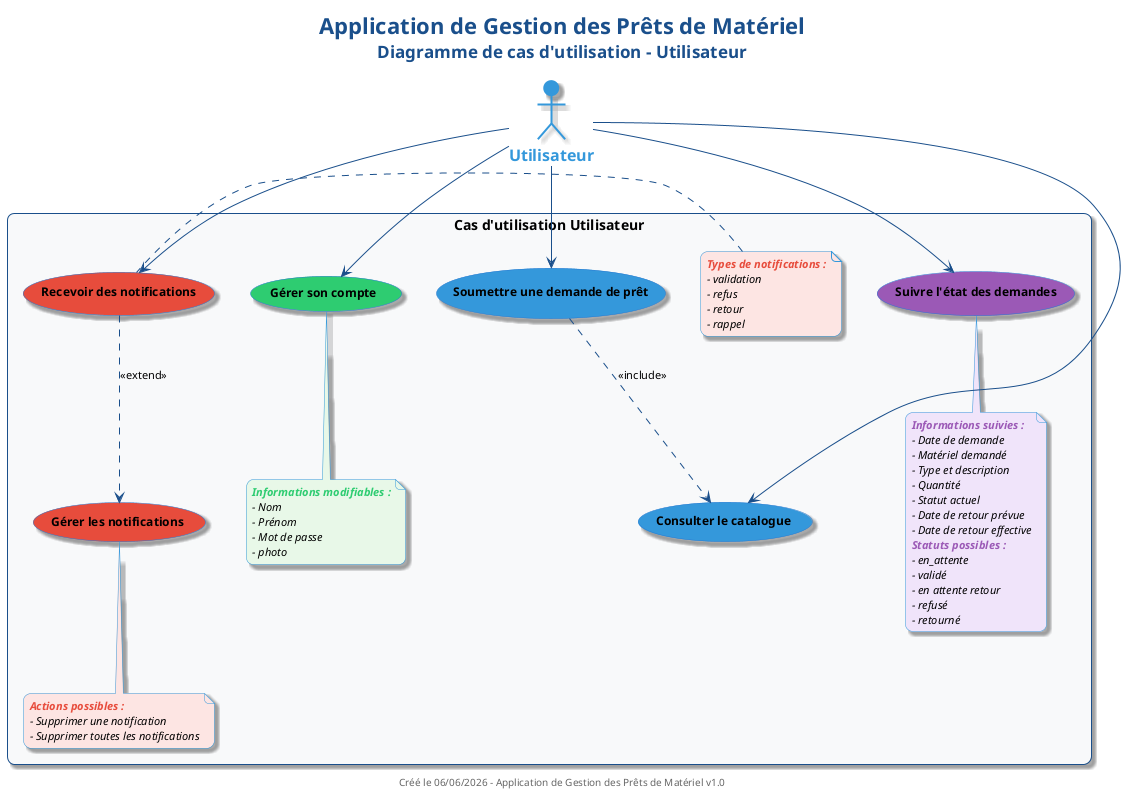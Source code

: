 @startuml Gestion des Prêts de Matériel - Utilisateur

' Styles et thème améliorés
!define MAIN_COLOR #1a4f8b
!define ACTOR_BG #eaf2fd
!define ACTOR_BORDER #3498db
!define USER_COLOR #3498db
!define NOTE_BORDER_THICKNESS 0.5
!define CHEF_COLOR #3498db

' Styles et thème
skinparam {
  BackgroundColor white
  ArrowColor #1a4f8b
  BorderColor #1a4f8b
  ActorBorderColor ACTOR_BORDER
  ActorBackgroundColor ACTOR_BG
  ActorBorderThickness 2
  ActorStereotypeFontColor USER_COLOR
  ActorFontColor USER_COLOR
  UsecaseBorderColor #2d7dd2
  UsecaseBackgroundColor #f8f9fa
  NoteBorderColor #3498db
  NoteBackgroundColor #ecf0f1
  PackageBorderColor #1a4f8b
  PackageBackgroundColor #f8f9fa
  PackageFontColor #1a4f8b
  PackageFontSize 16
  PackageFontStyle bold
  ActorFontSize 16
  ActorFontStyle bold
  UsecaseFontSize 12
  UsecaseFontStyle bold
  NoteFontSize 11
  NoteFontStyle italic
  RoundCorner 15
  Shadowing true
  ArrowFontSize 11
  TitleFontSize 20
  TitleFontColor MAIN_COLOR
  FooterFontSize 10
  FooterFontColor #666666
  NoteBorderThickness NOTE_BORDER_THICKNESS
  DefaultTextAlignment center
  NoteTextAlignment left
  Handwritten false
}

' Titre élégant du diagramme
title <font color=MAIN_COLOR><b><size:22>Application de Gestion des Prêts de Matériel</size></b></font>\n<size:17>Diagramme de cas d'utilisation - Utilisateur</size>

' Définition de l'acteur
actor "Utilisateur" as user #3498db

' Package Utilisateur avec disposition améliorée
rectangle "Cas d'utilisation Utilisateur" {
  ' Gestion du compte (gauche)
  usecase "Gérer son compte" as UC1 #2ecc71
  
  note bottom of UC1 #e8f8e8
    <b><color:#2ecc71>Informations modifiables :</color></b>
    - Nom
    - Prénom
    - Mot de passe
    - photo
  end note
  
  ' Gestion des demandes (centre)
  usecase "Soumettre une demande de prêt" as UC2 #3498db
  usecase "Consulter le catalogue" as UC3 #3498db
  
  ' Suivi (droite)
  usecase "Suivre l'état des demandes" as UC6 #9b59b6
  
  note bottom of UC6 #f0e4fa
    <b><color:#9b59b6>Informations suivies :</color></b>
    - Date de demande
    - Matériel demandé
    - Type et description
    - Quantité
    - Statut actuel
    - Date de retour prévue
    - Date de retour effective
    <b><color:#9b59b6>Statuts possibles :</color></b>
    - en_attente
    - validé
    - en attente retour
    - refusé
    - retourné
  end note
  
  ' Notifications
  usecase "Recevoir des notifications" as UC5 #e74c3c
  usecase "Gérer les notifications" as UC9 #e74c3c
  
  note left of UC5 #fde5e3
    <b><color:#e74c3c>Types de notifications :</color></b>
    - validation
    - refus
    - retour
    - rappel
  end note

  note bottom of UC9 #fde5e3
    <b><color:#e74c3c>Actions possibles :</color></b>
    - Supprimer une notification
    - Supprimer toutes les notifications
  end note
}

' Relations avec l'utilisateur
user --> UC1
user --> UC2
user --> UC3
user --> UC5
user --> UC6

' Relations d'inclusion (include)
UC2 ..> UC3 : <<include>>

' Relations d'extension (extend)
UC5 ..> UC9 : <<extend>>

' Pied de page avec date et signature
footer Créé le %date("dd/MM/yyyy") - Application de Gestion des Prêts de Matériel v1.0

@enduml